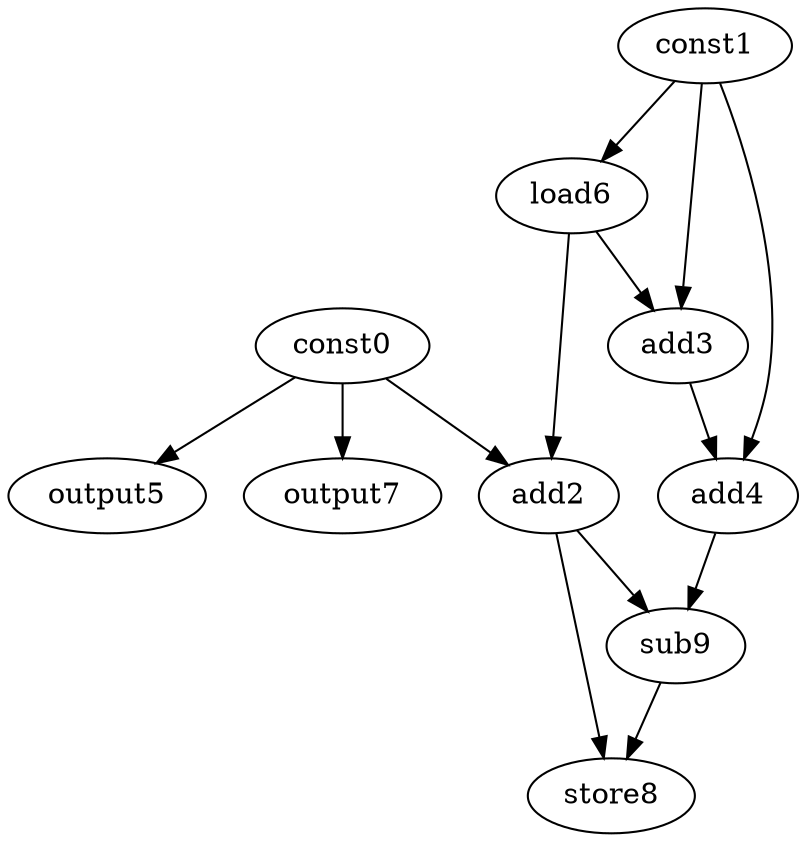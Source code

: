 digraph G { 
const0[opcode=const]; 
const1[opcode=const]; 
add2[opcode=add]; 
add3[opcode=add]; 
add4[opcode=add]; 
output5[opcode=output]; 
load6[opcode=load]; 
output7[opcode=output]; 
store8[opcode=store]; 
sub9[opcode=sub]; 
const0->output5[operand=0];
const1->load6[operand=0];
const0->output7[operand=0];
const0->add2[operand=0];
load6->add2[operand=1];
const1->add3[operand=0];
load6->add3[operand=1];
const1->add4[operand=0];
add3->add4[operand=1];
add2->sub9[operand=0];
add4->sub9[operand=1];
sub9->store8[operand=0];
add2->store8[operand=1];
}
